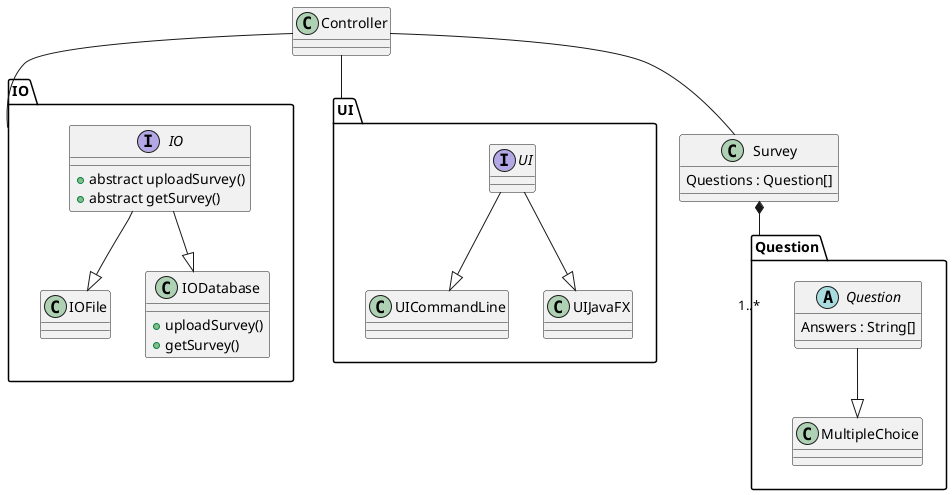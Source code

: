 @startuml
'https://plantuml.com/class-diagram

package Question {
    abstract class Question {
        Answers : String[]
    }

    class MultipleChoice {
    }

    'class CheckboxChoice {'
    '}'

    Question --|> MultipleChoice
    'Question --|> CheckboxChoice'
}

class Survey {
    Questions : Question[]
}

Survey *--"1..*" Question


package IO {
    interface IO {
        +abstract uploadSurvey()
        +abstract getSurvey()
    }

    class IOFile {
    }

    class IODatabase {
        +uploadSurvey()
        +getSurvey()
    }

    IO --|> IOFile
    IO --|> IODatabase
}

package UI {
    interface UI {
    }

    class UICommandLine {
    }

    UI --|> UICommandLine
    UI --|> UIJavaFX
}

class Controller {
}

Controller -- Survey
Controller -- IO
Controller -- UI


@enduml